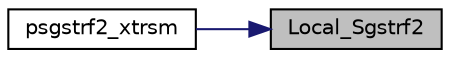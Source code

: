 digraph "Local_Sgstrf2"
{
 // LATEX_PDF_SIZE
  edge [fontname="Helvetica",fontsize="10",labelfontname="Helvetica",labelfontsize="10"];
  node [fontname="Helvetica",fontsize="10",shape=record];
  rankdir="RL";
  Node1 [label="Local_Sgstrf2",height=0.2,width=0.4,color="black", fillcolor="grey75", style="filled", fontcolor="black",tooltip=" "];
  Node1 -> Node2 [dir="back",color="midnightblue",fontsize="10",style="solid",fontname="Helvetica"];
  Node2 [label="psgstrf2_xtrsm",height=0.2,width=0.4,color="black", fillcolor="white", style="filled",URL="$psgstrf2_8c.html#a3a871de4ee38089b151dc74c7f4ea68e",tooltip=" "];
}
